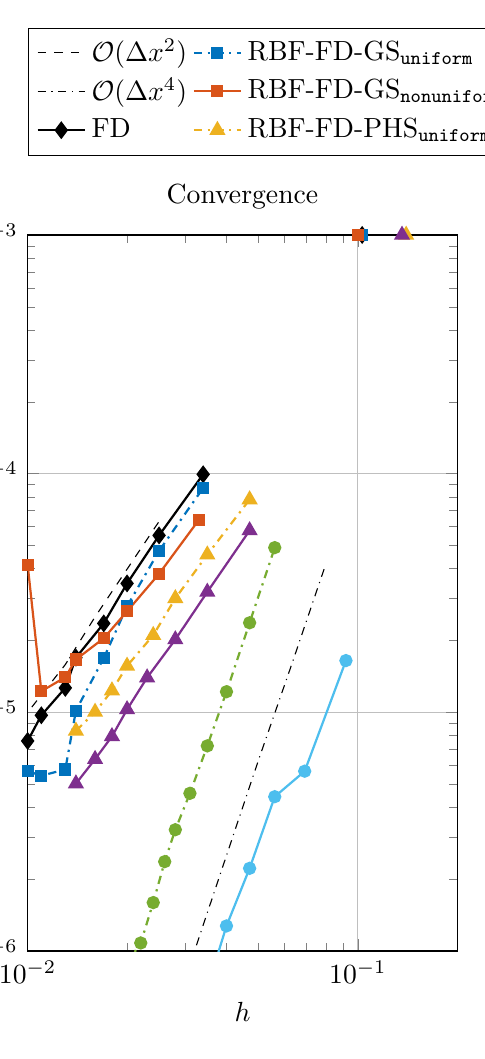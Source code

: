 % This file was created by matlab2tikz.
%
%The latest updates can be retrieved from
%  http://www.mathworks.com/matlabcentral/fileexchange/22022-matlab2tikz-matlab2tikz
%where you can also make suggestions and rate matlab2tikz.
%
\rmfamily
\definecolor{mycolor1}{rgb}{0.0,0.447,0.741}%
\definecolor{mycolor2}{rgb}{0.85,0.325,0.098}%
\definecolor{mycolor3}{rgb}{0.929,0.694,0.125}%
\definecolor{mycolor4}{rgb}{0.494,0.184,0.556}%
\definecolor{mycolor5}{rgb}{0.466,0.674,0.188}%
\definecolor{mycolor6}{rgb}{0.301,0.745,0.933}%
%
\begin{tikzpicture}[trim axis left, trim axis right, baseline]

  \begin{axis}[
  grid=major,
  %tick label style = {font=\sansmath\sffamily},
  width=0.45\textwidth,
  height=0.75\textwidth,
  at={(0\textwidth,0\textwidth)},
  scale only axis,
  unbounded coords=jump,
  xmode=log,
  xmin=1e-02,
  xmax=2e-01,
  xlabel={$h$},
  ymode=log,
  ymin=1e-06,
  ymax=1e-03,
  yminorticks=true,
  ytick distance=10^1,
  xminorticks=true,
  ylabel={$\Delta u_{\text{max}}$},
  axis background/.style={fill=white},
  %title style={font=\bfseries},
  title={Convergence},
  % legend pos=outer north,
  legend columns=3,
  transpose legend,
  legend style={legend cell align=left,align=left, at={(0,1.2)},anchor=west}
  ]

  \addplot [color=black, dashed]
    table[row sep=crcr]{%
  0.001	1e-07\\
  0.001	1.585e-07\\
  0.002	2.512e-07\\
  0.002	3.981e-07\\
  0.003	6.31e-07\\
  0.003	1e-06\\
  0.004	1.585e-06\\
  0.005	2.512e-06\\
  0.006	3.981e-06\\
  0.008	6.31e-06\\
  0.01	1e-05\\
  0.013	1.585e-05\\
  0.016	2.512e-05\\
  0.02	3.981e-05\\
  0.025	6.31e-05\\
  0.032	0.0\\
  0.04	0.0\\
  0.05	0.0\\
  0.063	0.0\\
  0.079	0.001\\
  0.1	0.001\\
  0.126	0.002\\
  0.158	0.003\\
  0.2	0.004\\
  0.251	0.006\\
  0.316	0.01\\
  0.398	0.016\\
  0.501	0.025\\
  0.631	0.04\\
  0.794	0.063\\
  1	0.1\\
  };
  \addlegendentry{$\mathcal{O}(\Delta x^2)$}

  \addplot [color=black, dashdotted]
    table[row sep=crcr]{%
  0.001	1e-12\\
  0.001	2.512e-12\\
  0.002	6.31e-12\\
  0.002	1.585e-11\\
  0.003	3.981e-11\\
  0.003	1e-10\\
  0.004	2.512e-10\\
  0.005	6.31e-10\\
  0.006	1.585e-09\\
  0.008	3.981e-09\\
  0.01	1e-08\\
  0.013	2.512e-08\\
  0.016	6.31e-08\\
  0.02	1.585e-07\\
  0.025	3.981e-07\\
  0.032	1e-06\\
  0.04	2.512e-06\\
  0.05	6.31e-06\\
  0.063	1.585e-05\\
  0.079	3.981e-05\\
  0.1	0.0\\
  0.126	0.0\\
  0.158	0.001\\
  0.2	0.002\\
  0.251	0.004\\
  0.316	0.01\\
  0.398	0.025\\
  0.501	0.063\\
  0.631	0.158\\
  0.794	0.398\\
  1	1\\
  };
  \addlegendentry{$\mathcal{O}(\Delta x^4)$}

  \addplot [color=black, thick, mark=diamond*, mark options={scale = 1.3, solid, black}]
    table[row sep=crcr]{%
    0.01	7.589e-06\\
    % 0.011	8.579e-06\\
    0.011	9.722e-06\\
    % 0.012	1.107e-05\\
    0.013	1.266e-05\\
    % 0.013	1.46e-05\\
    0.014	1.695e-05\\
    % 0.015	1.986e-05\\
    0.017	2.359e-05\\
    % 0.018	2.836e-05\\
    0.02	3.468e-05\\
    % 0.022	4.319e-05\\
    0.025	5.512e-05\\
    % 0.029	7.257e-05\\
    0.034	9.941e-05\\
    % 0.04	0.0\\
    0.051	0.0\\
    % 0.068	0.0\\
    0.103	0.001\\
  };
  \addlegendentry{$\text{FD}$}

  \addplot [color=mycolor1, thick, dashdotted, mark=square*, mark options={scale = 0.9,solid, mycolor1}]
    table[row sep=crcr]{%
    0.01	5.675e-06\\
  % 0.011	5.551e-06\\
  0.011	5.425e-06\\
  % 0.012	5.306e-06\\
  0.013	5.765e-06\\
  % 0.013	7.743e-06\\
  0.014	1.017e-05\\
  % 0.015	1.313e-05\\
  0.017	1.688e-05\\
  % 0.018	2.167e-05\\
  0.02	2.78e-05\\
  % 0.022	3.608e-05\\
  0.025	4.749e-05\\
  % 0.029	6.363e-05\\
  0.034	8.708e-05\\
  % 0.04	0.0\\
  0.051	0.0\\
  % 0.068	0.0\\
  0.103	0.001\\
  };
  \addlegendentry{$\text{RBF-FD-GS}_{\texttt{uniform}}$}

  \addplot [color=mycolor2, thick, mark=square*, mark options={scale = 0.9, solid, mycolor2}]
    table[row sep=crcr]{%
    0.01	4.142e-05\\
  % 0.011	1.24e-05\\
  0.011	1.226e-05\\
  % 0.012	1.307e-05\\
  0.013	1.403e-05\\
  % 0.013	1.521e-05\\
  0.014	1.665e-05\\
  % 0.015	1.839e-05\\
  0.017	2.044e-05\\
  % 0.018	2.303e-05\\
  0.02	2.65e-05\\
  % 0.022	3.129e-05\\
  0.025	3.806e-05\\
  % 0.029	4.816e-05\\
  0.033	6.404e-05\\
  % 0.04	9.121e-05\\
  0.05	0.0\\
  % 0.067	0.0\\
  0.1	0.001\\
  };
  \addlegendentry{$\text{RBF-FD-GS}_{\texttt{nonuniform}}$}

  \addplot [color=mycolor3, thick, dashdotted, mark=triangle*, mark options={scale = 1.3,solid, mycolor3}]
    table[row sep=crcr]{%
    0.014	8.364e-06\\
  % 0.015	9.135e-06\\
  0.016	1.003e-05\\
  % 0.017	1.108e-05\\
  0.018	1.233e-05\\
  % 0.019	1.383e-05\\
  0.02	1.565e-05\\
  % 0.022	1.794e-05\\
  0.024	2.104e-05\\
  % 0.026	2.496e-05\\
  0.028	3.002e-05\\
  % 0.031	3.669e-05\\
  0.035	4.575e-05\\
  % 0.04	5.852e-05\\
  0.047	7.789e-05\\
  % 0.056	0.0\\
  0.07	0.0\\
  % 0.094	0.0\\
  0.14	0.001\\
  };
  \addlegendentry{$\text{RBF-FD-PHS}_{\texttt{uniform}}$}

  \addplot [color=mycolor4, thick, mark=triangle*, mark options={scale = 1.3,solid, mycolor4}]
    table[row sep=crcr]{%
    0.014	5.027e-06\\
  % 0.015	5.655e-06\\
  0.016	6.364e-06\\
  % 0.017	7.089e-06\\
  0.018	7.933e-06\\
  % 0.019	9.015e-06\\
  0.02	1.028e-05\\
  % 0.022	1.185e-05\\
  0.023	1.398e-05\\
  % 0.026	1.663e-05\\
  0.028	2.019e-05\\
  % 0.031	2.528e-05\\
  0.035	3.195e-05\\
  % 0.04	4.162e-05\\
  0.047	5.782e-05\\
  % 0.056	8.477e-05\\
  0.069	0.0\\
  % 0.092	0.0\\
  0.136	0.001\\
  };
  \addlegendentry{$\text{RBF-FD-PHS}_{\texttt{nonuniform}}$}

  \addplot [color=mycolor5, thick, dashdotted, mark=*, mark options={solid, mycolor5}]
    table[row sep=crcr]{%
  %   0.014	1.562e-06\\
  % 0.015	1.6e-06\\
  % 0.016	1.661e-06\\
  % 0.017	1.645e-06\\
  % 0.018	1.691e-06\\
  % 0.019	1.831e-06\\
  0.02	8.867e-07\\
  0.022	1.081e-06\\
  0.024	1.596e-06\\
  0.026	2.369e-06\\
  0.028	3.223e-06\\
  0.031	4.579e-06\\
  0.035	7.239e-06\\
  0.04	1.22e-05\\
  0.047	2.373e-05\\
  0.056	4.899e-05\\
  0.07	0.0\\
  0.094	0.0\\
  % 0.14	0.001\\
  };
  \addlegendentry{$\text{RBF-FD-PHS}^{\texttt{smoothed}}_{\texttt{uniform}}$}

  \addplot [color=mycolor6, thick, mark=*, mark options={solid, mycolor6}]
    table[row sep=crcr]{%
    % 0.014	1.402e-06\\
    % 0.015	1.406e-06\\
    % 0.016	1.419e-06\\
    % 0.017	1.391e-06\\
    % 0.018	1.362e-06\\
    % 0.019	1.352e-06\\
    % 0.02	1.333e-06\\
    % 0.022	1.3e-06\\
    % 0.023	1.279e-06\\
    % 0.026	1.219e-06\\
    % 0.028	1.151e-06\\
    % 0.031	1.044e-06\\
    0.035	7.0e-07\\
    0.04	1.274e-06\\
    0.047	2.221e-06\\
    0.056	4.433e-06\\
    0.069	5.669e-06\\
    0.092	1.648e-05\\
    0.136	0.0\\
  };
  \addlegendentry{$\text{RBF-FD-PHS}^{\texttt{smoothed}}_{\texttt{nonuniform}}$}
\end{axis}
\end{tikzpicture}%
